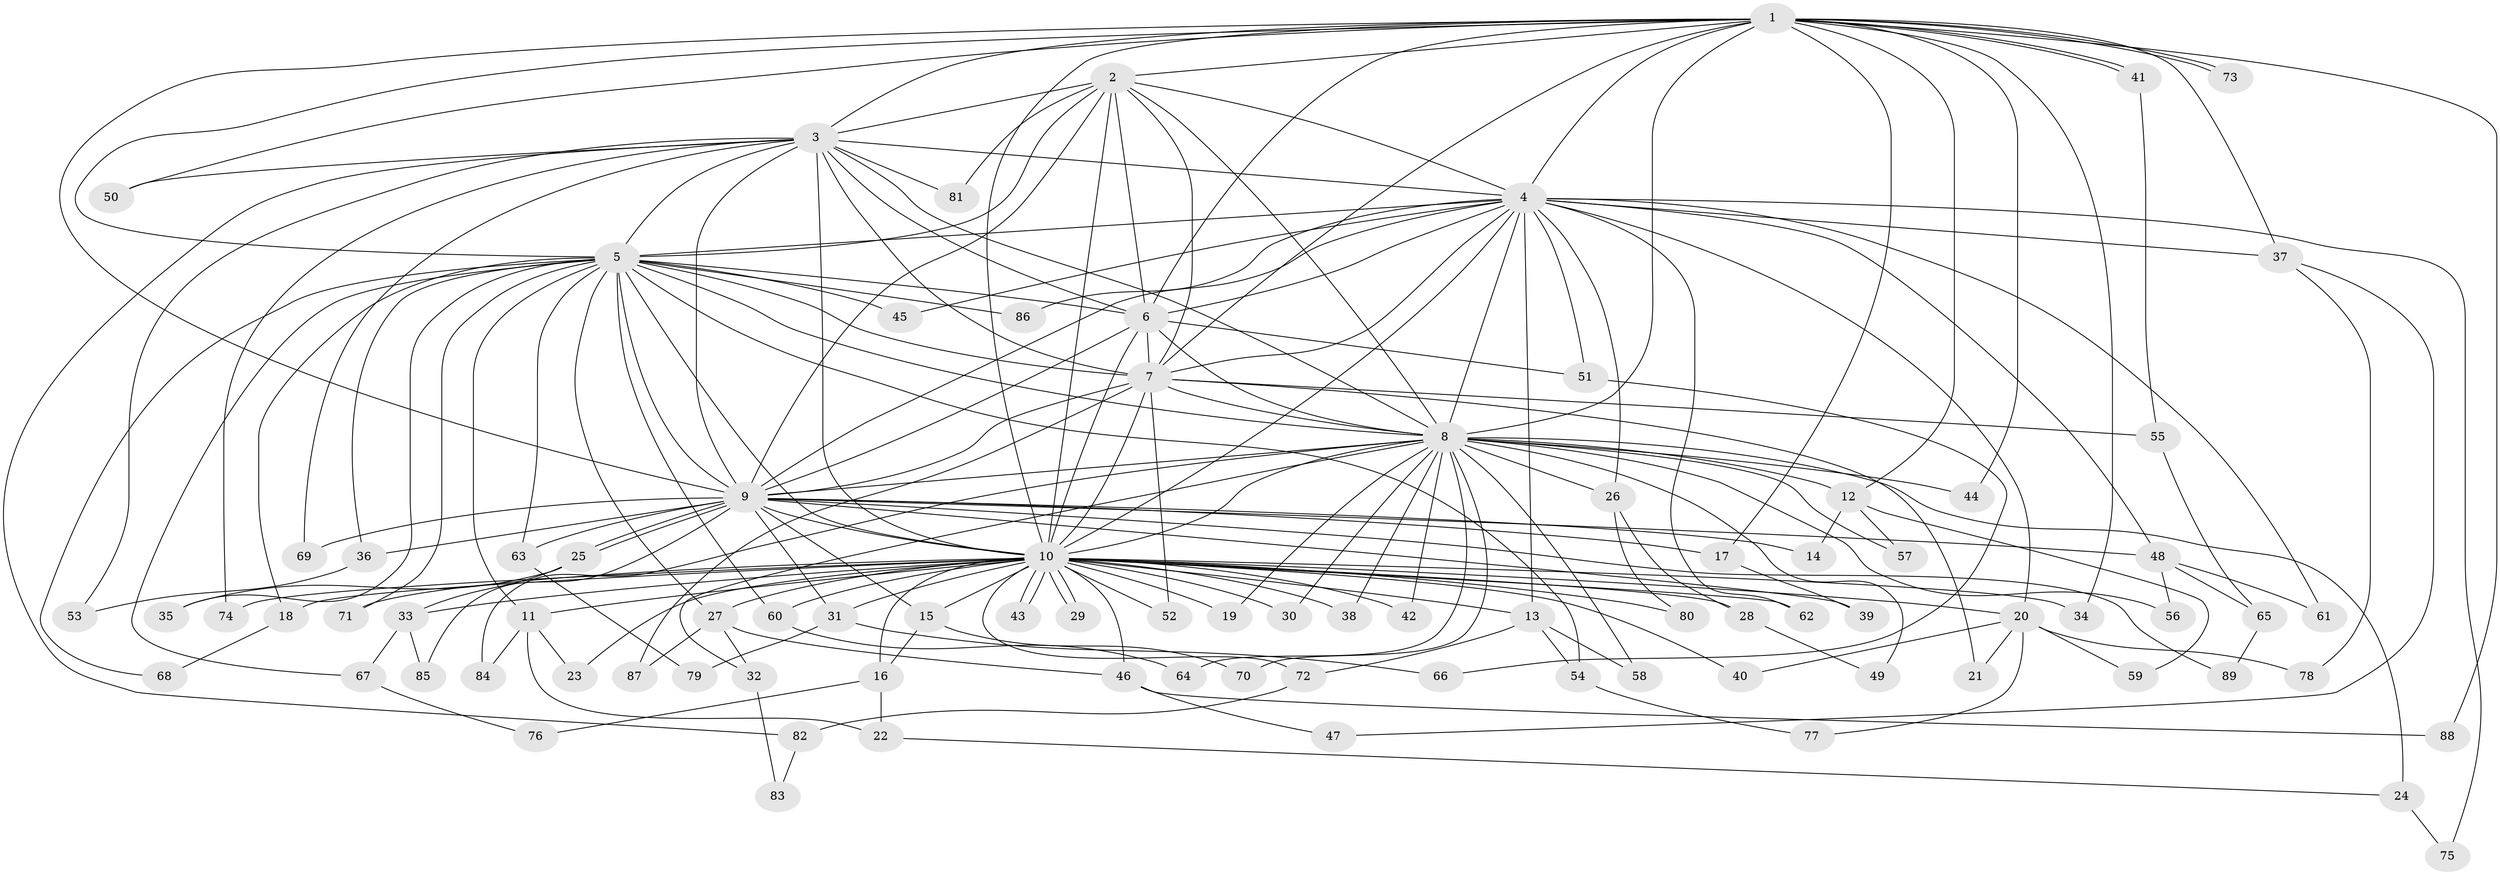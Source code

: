 // coarse degree distribution, {5: 0.05555555555555555, 4: 0.18518518518518517, 9: 0.018518518518518517, 22: 0.018518518518518517, 2: 0.2962962962962963, 3: 0.2222222222222222, 7: 0.018518518518518517, 17: 0.018518518518518517, 16: 0.037037037037037035, 11: 0.037037037037037035, 18: 0.018518518518518517, 31: 0.018518518518518517, 1: 0.05555555555555555}
// Generated by graph-tools (version 1.1) at 2025/36/03/04/25 23:36:27]
// undirected, 89 vertices, 203 edges
graph export_dot {
  node [color=gray90,style=filled];
  1;
  2;
  3;
  4;
  5;
  6;
  7;
  8;
  9;
  10;
  11;
  12;
  13;
  14;
  15;
  16;
  17;
  18;
  19;
  20;
  21;
  22;
  23;
  24;
  25;
  26;
  27;
  28;
  29;
  30;
  31;
  32;
  33;
  34;
  35;
  36;
  37;
  38;
  39;
  40;
  41;
  42;
  43;
  44;
  45;
  46;
  47;
  48;
  49;
  50;
  51;
  52;
  53;
  54;
  55;
  56;
  57;
  58;
  59;
  60;
  61;
  62;
  63;
  64;
  65;
  66;
  67;
  68;
  69;
  70;
  71;
  72;
  73;
  74;
  75;
  76;
  77;
  78;
  79;
  80;
  81;
  82;
  83;
  84;
  85;
  86;
  87;
  88;
  89;
  1 -- 2;
  1 -- 3;
  1 -- 4;
  1 -- 5;
  1 -- 6;
  1 -- 7;
  1 -- 8;
  1 -- 9;
  1 -- 10;
  1 -- 12;
  1 -- 17;
  1 -- 34;
  1 -- 37;
  1 -- 41;
  1 -- 41;
  1 -- 44;
  1 -- 50;
  1 -- 73;
  1 -- 73;
  1 -- 88;
  2 -- 3;
  2 -- 4;
  2 -- 5;
  2 -- 6;
  2 -- 7;
  2 -- 8;
  2 -- 9;
  2 -- 10;
  2 -- 81;
  3 -- 4;
  3 -- 5;
  3 -- 6;
  3 -- 7;
  3 -- 8;
  3 -- 9;
  3 -- 10;
  3 -- 50;
  3 -- 53;
  3 -- 69;
  3 -- 74;
  3 -- 81;
  3 -- 82;
  4 -- 5;
  4 -- 6;
  4 -- 7;
  4 -- 8;
  4 -- 9;
  4 -- 10;
  4 -- 13;
  4 -- 20;
  4 -- 26;
  4 -- 37;
  4 -- 45;
  4 -- 48;
  4 -- 51;
  4 -- 61;
  4 -- 62;
  4 -- 75;
  4 -- 86;
  5 -- 6;
  5 -- 7;
  5 -- 8;
  5 -- 9;
  5 -- 10;
  5 -- 11;
  5 -- 18;
  5 -- 27;
  5 -- 35;
  5 -- 36;
  5 -- 45;
  5 -- 54;
  5 -- 60;
  5 -- 63;
  5 -- 67;
  5 -- 68;
  5 -- 71;
  5 -- 86;
  6 -- 7;
  6 -- 8;
  6 -- 9;
  6 -- 10;
  6 -- 51;
  7 -- 8;
  7 -- 9;
  7 -- 10;
  7 -- 21;
  7 -- 52;
  7 -- 55;
  7 -- 87;
  8 -- 9;
  8 -- 10;
  8 -- 12;
  8 -- 19;
  8 -- 24;
  8 -- 26;
  8 -- 30;
  8 -- 32;
  8 -- 38;
  8 -- 42;
  8 -- 44;
  8 -- 49;
  8 -- 56;
  8 -- 57;
  8 -- 58;
  8 -- 64;
  8 -- 70;
  8 -- 84;
  9 -- 10;
  9 -- 14;
  9 -- 15;
  9 -- 17;
  9 -- 25;
  9 -- 25;
  9 -- 31;
  9 -- 36;
  9 -- 39;
  9 -- 48;
  9 -- 63;
  9 -- 69;
  9 -- 85;
  9 -- 89;
  10 -- 11;
  10 -- 13;
  10 -- 15;
  10 -- 16;
  10 -- 18;
  10 -- 19;
  10 -- 20;
  10 -- 23;
  10 -- 27;
  10 -- 28;
  10 -- 29;
  10 -- 29;
  10 -- 30;
  10 -- 31;
  10 -- 33;
  10 -- 34;
  10 -- 38;
  10 -- 40;
  10 -- 42;
  10 -- 43;
  10 -- 43;
  10 -- 46;
  10 -- 52;
  10 -- 60;
  10 -- 62;
  10 -- 71;
  10 -- 72;
  10 -- 74;
  10 -- 80;
  11 -- 22;
  11 -- 23;
  11 -- 84;
  12 -- 14;
  12 -- 57;
  12 -- 59;
  13 -- 54;
  13 -- 58;
  13 -- 72;
  15 -- 16;
  15 -- 70;
  16 -- 22;
  16 -- 76;
  17 -- 39;
  18 -- 68;
  20 -- 21;
  20 -- 40;
  20 -- 59;
  20 -- 77;
  20 -- 78;
  22 -- 24;
  24 -- 75;
  25 -- 33;
  25 -- 35;
  26 -- 28;
  26 -- 80;
  27 -- 32;
  27 -- 46;
  27 -- 87;
  28 -- 49;
  31 -- 66;
  31 -- 79;
  32 -- 83;
  33 -- 67;
  33 -- 85;
  36 -- 53;
  37 -- 47;
  37 -- 78;
  41 -- 55;
  46 -- 47;
  46 -- 88;
  48 -- 56;
  48 -- 61;
  48 -- 65;
  51 -- 66;
  54 -- 77;
  55 -- 65;
  60 -- 64;
  63 -- 79;
  65 -- 89;
  67 -- 76;
  72 -- 82;
  82 -- 83;
}
